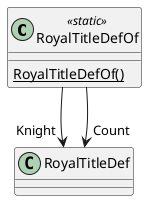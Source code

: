 @startuml
class RoyalTitleDefOf <<static>> {
    {static} RoyalTitleDefOf()
}
RoyalTitleDefOf --> "Knight" RoyalTitleDef
RoyalTitleDefOf --> "Count" RoyalTitleDef
@enduml
